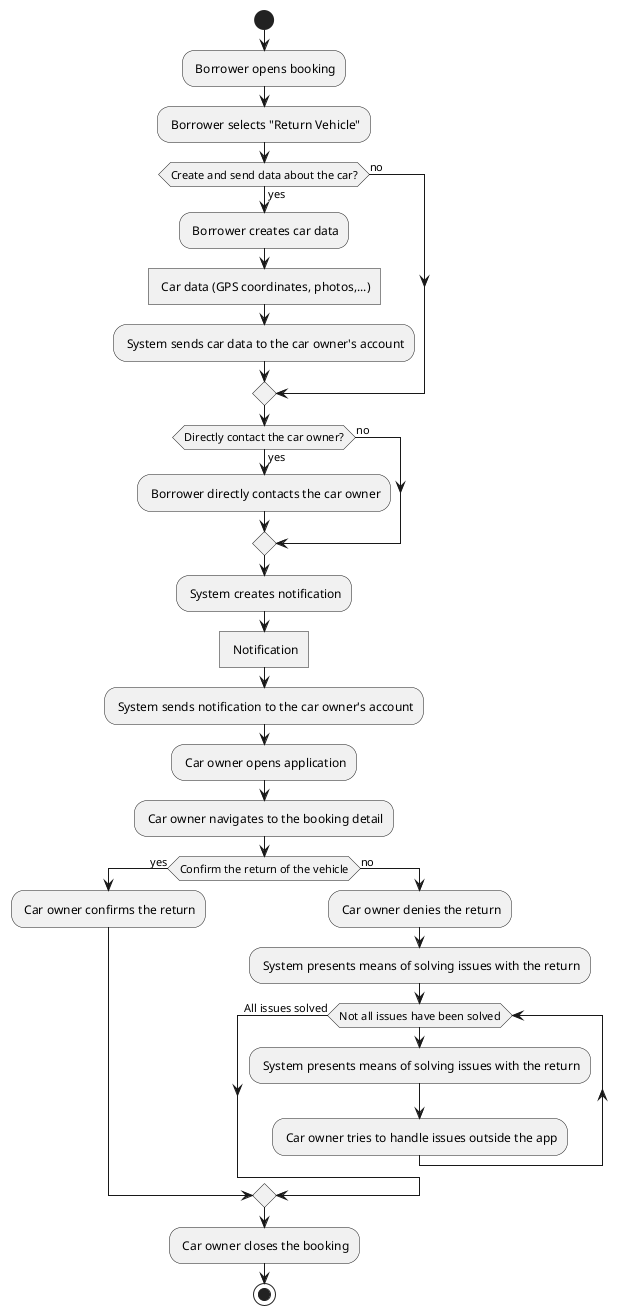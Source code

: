 @startuml
!pragma useBetaStyle true

start

: Borrower opens booking;
: Borrower selects "Return Vehicle";

if (Create and send data about the car?) then (yes)
 : Borrower creates car data;
 : Car data (GPS coordinates, photos,...)]
 : System sends car data to the car owner's account;
else (no)
endif


if (Directly contact the car owner?) then (yes)
 : Borrower directly contacts the car owner;
else (no)
endif

: System creates notification;
: Notification]
: System sends notification to the car owner's account;

: Car owner opens application;
: Car owner navigates to the booking detail;

if (Confirm the return of the vehicle) then (yes)
  
 : Car owner confirms the return;
 
else (no)
 : Car owner denies the return;
 : System presents means of solving issues with the return;
 while (Not all issues have been solved)
  : System presents means of solving issues with the return;
  : Car owner tries to handle issues outside the app;
 endwhile (All issues solved)

endif

: Car owner closes the booking;

stop
@enduml